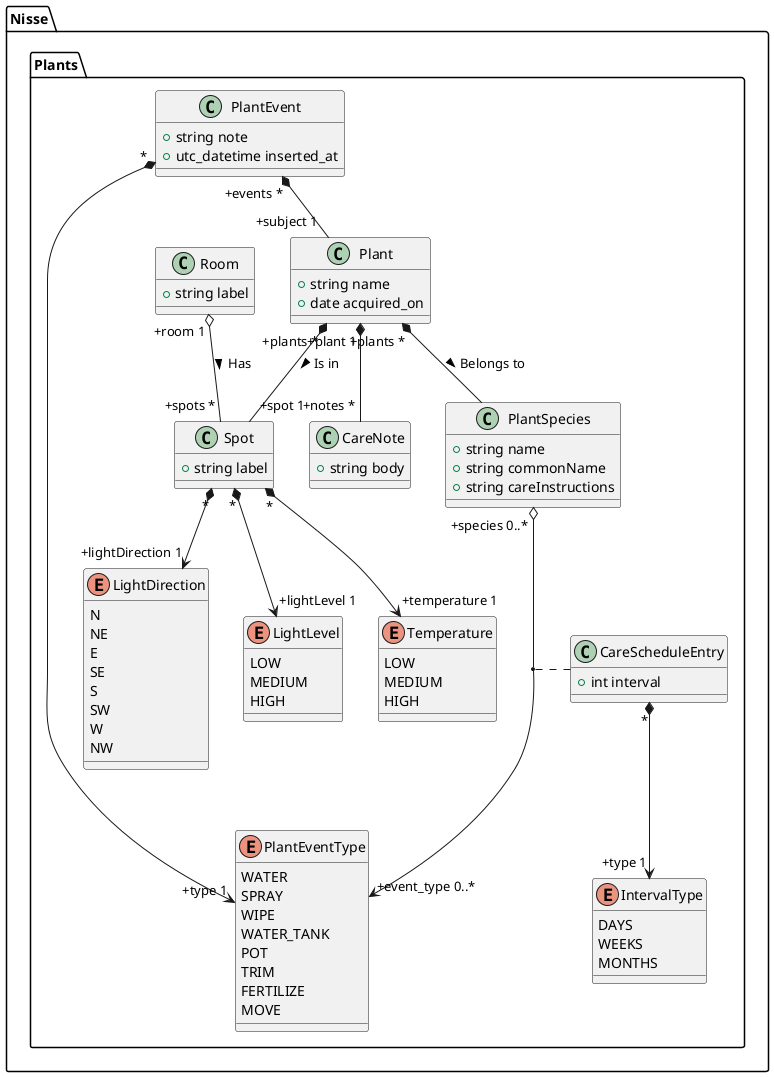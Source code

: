 @startuml
namespace Nisse.Plants {
  class Plant {
    +string name
    +date acquired_on
  }

  class PlantSpecies {
    +string name
    +string commonName
    +string careInstructions
  }

  Plant "+plants *" *-- PlantSpecies : Belongs to >

  PlantSpecies "+species 0..*" o--> "+event_type 0..*" PlantEventType
  (PlantSpecies, PlantEventType) .. CareScheduleEntry

  class CareScheduleEntry {
    +int interval
  }

  CareScheduleEntry "*" *--> "+type 1" IntervalType

  Enum IntervalType {
    DAYS
    WEEKS
    MONTHS
  }

  class CareNote {
    +string body
  }

  Plant "+plant 1" *-- "+notes *" CareNote

  class Room {
    +string label
  }
  
  Enum LightDirection {
    N
    NE
    E
    SE
    S
    SW
    W
    NW
  }

  Enum LightLevel {
    LOW
    MEDIUM
    HIGH
  }

  Enum Temperature {
    LOW
    MEDIUM
    HIGH
  }

  class Spot {
    +string label
  }

  Spot "*" *--> "+lightLevel 1" LightLevel
  Spot "*" *--> "+lightDirection 1" LightDirection
  Spot "*" *--> "+temperature 1" Temperature

  Room "+room 1" o-- "+spots *" Spot : Has >

  Plant "+plants *" *-- "+spot 1" Spot : Is in >

  class PlantEvent {
    +string note
    +utc_datetime inserted_at
  }

  enum PlantEventType {
    WATER
    SPRAY
    WIPE
    WATER_TANK
    POT
    TRIM
    FERTILIZE
    MOVE
  }

  PlantEvent "*" *--> "+type 1" PlantEventType

  PlantEvent "+events *" *-- "+subject 1" Plant
}
@enduml